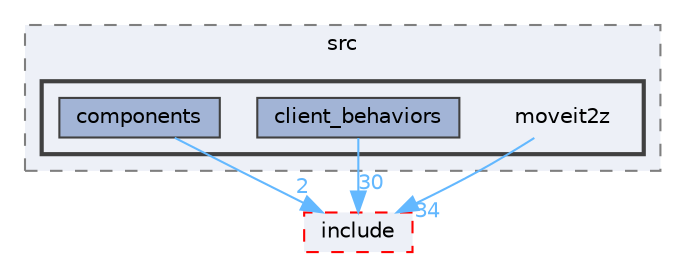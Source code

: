 digraph "smacc2_client_library/moveit2z/src/moveit2z"
{
 // LATEX_PDF_SIZE
  bgcolor="transparent";
  edge [fontname=Helvetica,fontsize=10,labelfontname=Helvetica,labelfontsize=10];
  node [fontname=Helvetica,fontsize=10,shape=box,height=0.2,width=0.4];
  compound=true
  subgraph clusterdir_05b5f672848f90acbc64174e55bdfced {
    graph [ bgcolor="#edf0f7", pencolor="grey50", label="src", fontname=Helvetica,fontsize=10 style="filled,dashed", URL="dir_05b5f672848f90acbc64174e55bdfced.html",tooltip=""]
  subgraph clusterdir_521603834164d10afbedc8126713fe60 {
    graph [ bgcolor="#edf0f7", pencolor="grey25", label="", fontname=Helvetica,fontsize=10 style="filled,bold", URL="dir_521603834164d10afbedc8126713fe60.html",tooltip=""]
    dir_521603834164d10afbedc8126713fe60 [shape=plaintext, label="moveit2z"];
  dir_2411c41d6c31e973c2af9d61b2e474ac [label="client_behaviors", fillcolor="#a2b4d6", color="grey25", style="filled", URL="dir_2411c41d6c31e973c2af9d61b2e474ac.html",tooltip=""];
  dir_f7faefe0150c13435ce82e6f46d08023 [label="components", fillcolor="#a2b4d6", color="grey25", style="filled", URL="dir_f7faefe0150c13435ce82e6f46d08023.html",tooltip=""];
  }
  }
  dir_d483b2db64b3dcff31a89ec590bcebdd [label="include", fillcolor="#edf0f7", color="red", style="filled,dashed", URL="dir_d483b2db64b3dcff31a89ec590bcebdd.html",tooltip=""];
  dir_521603834164d10afbedc8126713fe60->dir_d483b2db64b3dcff31a89ec590bcebdd [headlabel="34", labeldistance=1.5 headhref="dir_000077_000049.html" color="steelblue1" fontcolor="steelblue1"];
  dir_2411c41d6c31e973c2af9d61b2e474ac->dir_d483b2db64b3dcff31a89ec590bcebdd [headlabel="30", labeldistance=1.5 headhref="dir_000017_000049.html" color="steelblue1" fontcolor="steelblue1"];
  dir_f7faefe0150c13435ce82e6f46d08023->dir_d483b2db64b3dcff31a89ec590bcebdd [headlabel="2", labeldistance=1.5 headhref="dir_000025_000049.html" color="steelblue1" fontcolor="steelblue1"];
}
